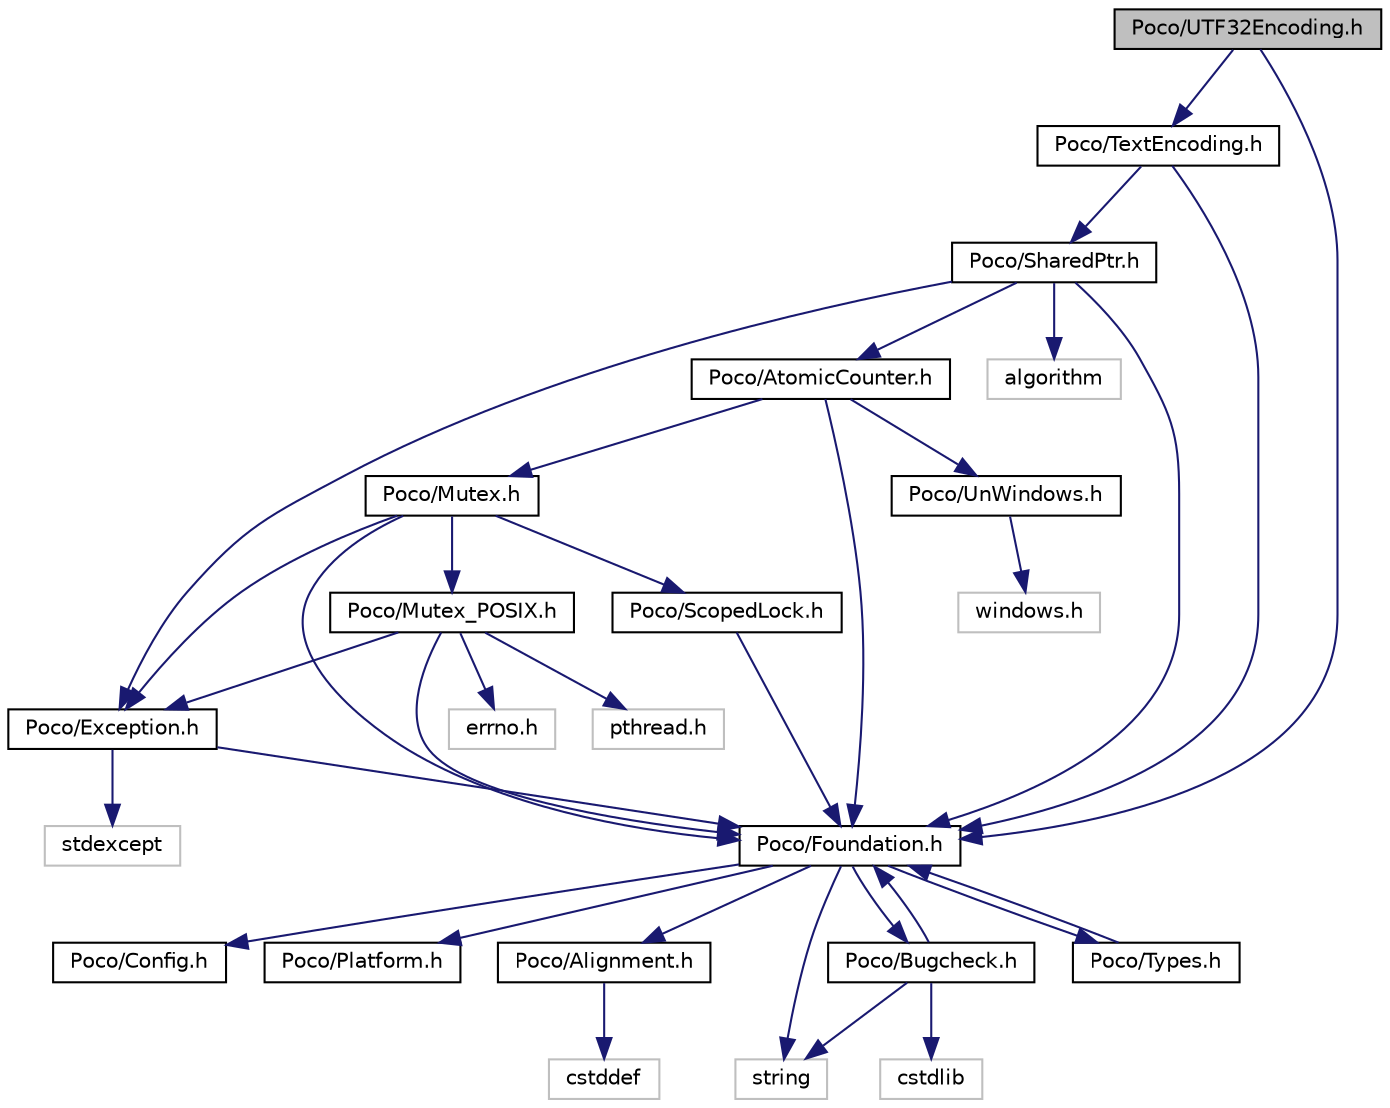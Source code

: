 digraph "Poco/UTF32Encoding.h"
{
 // LATEX_PDF_SIZE
  edge [fontname="Helvetica",fontsize="10",labelfontname="Helvetica",labelfontsize="10"];
  node [fontname="Helvetica",fontsize="10",shape=record];
  Node1 [label="Poco/UTF32Encoding.h",height=0.2,width=0.4,color="black", fillcolor="grey75", style="filled", fontcolor="black",tooltip=" "];
  Node1 -> Node2 [color="midnightblue",fontsize="10",style="solid",fontname="Helvetica"];
  Node2 [label="Poco/Foundation.h",height=0.2,width=0.4,color="black", fillcolor="white", style="filled",URL="$Foundation_8h.html",tooltip=" "];
  Node2 -> Node3 [color="midnightblue",fontsize="10",style="solid",fontname="Helvetica"];
  Node3 [label="Poco/Config.h",height=0.2,width=0.4,color="black", fillcolor="white", style="filled",URL="$Config_8h.html",tooltip=" "];
  Node2 -> Node4 [color="midnightblue",fontsize="10",style="solid",fontname="Helvetica"];
  Node4 [label="Poco/Platform.h",height=0.2,width=0.4,color="black", fillcolor="white", style="filled",URL="$Platform_8h.html",tooltip=" "];
  Node2 -> Node5 [color="midnightblue",fontsize="10",style="solid",fontname="Helvetica"];
  Node5 [label="Poco/Alignment.h",height=0.2,width=0.4,color="black", fillcolor="white", style="filled",URL="$Alignment_8h.html",tooltip=" "];
  Node5 -> Node6 [color="midnightblue",fontsize="10",style="solid",fontname="Helvetica"];
  Node6 [label="cstddef",height=0.2,width=0.4,color="grey75", fillcolor="white", style="filled",tooltip=" "];
  Node2 -> Node7 [color="midnightblue",fontsize="10",style="solid",fontname="Helvetica"];
  Node7 [label="Poco/Bugcheck.h",height=0.2,width=0.4,color="black", fillcolor="white", style="filled",URL="$Bugcheck_8h.html",tooltip=" "];
  Node7 -> Node2 [color="midnightblue",fontsize="10",style="solid",fontname="Helvetica"];
  Node7 -> Node8 [color="midnightblue",fontsize="10",style="solid",fontname="Helvetica"];
  Node8 [label="string",height=0.2,width=0.4,color="grey75", fillcolor="white", style="filled",tooltip=" "];
  Node7 -> Node9 [color="midnightblue",fontsize="10",style="solid",fontname="Helvetica"];
  Node9 [label="cstdlib",height=0.2,width=0.4,color="grey75", fillcolor="white", style="filled",tooltip=" "];
  Node2 -> Node10 [color="midnightblue",fontsize="10",style="solid",fontname="Helvetica"];
  Node10 [label="Poco/Types.h",height=0.2,width=0.4,color="black", fillcolor="white", style="filled",URL="$Types_8h.html",tooltip=" "];
  Node10 -> Node2 [color="midnightblue",fontsize="10",style="solid",fontname="Helvetica"];
  Node2 -> Node8 [color="midnightblue",fontsize="10",style="solid",fontname="Helvetica"];
  Node1 -> Node11 [color="midnightblue",fontsize="10",style="solid",fontname="Helvetica"];
  Node11 [label="Poco/TextEncoding.h",height=0.2,width=0.4,color="black", fillcolor="white", style="filled",URL="$TextEncoding_8h.html",tooltip=" "];
  Node11 -> Node2 [color="midnightblue",fontsize="10",style="solid",fontname="Helvetica"];
  Node11 -> Node12 [color="midnightblue",fontsize="10",style="solid",fontname="Helvetica"];
  Node12 [label="Poco/SharedPtr.h",height=0.2,width=0.4,color="black", fillcolor="white", style="filled",URL="$SharedPtr_8h.html",tooltip=" "];
  Node12 -> Node2 [color="midnightblue",fontsize="10",style="solid",fontname="Helvetica"];
  Node12 -> Node13 [color="midnightblue",fontsize="10",style="solid",fontname="Helvetica"];
  Node13 [label="Poco/Exception.h",height=0.2,width=0.4,color="black", fillcolor="white", style="filled",URL="$Exception_8h.html",tooltip=" "];
  Node13 -> Node2 [color="midnightblue",fontsize="10",style="solid",fontname="Helvetica"];
  Node13 -> Node14 [color="midnightblue",fontsize="10",style="solid",fontname="Helvetica"];
  Node14 [label="stdexcept",height=0.2,width=0.4,color="grey75", fillcolor="white", style="filled",tooltip=" "];
  Node12 -> Node15 [color="midnightblue",fontsize="10",style="solid",fontname="Helvetica"];
  Node15 [label="Poco/AtomicCounter.h",height=0.2,width=0.4,color="black", fillcolor="white", style="filled",URL="$AtomicCounter_8h.html",tooltip=" "];
  Node15 -> Node2 [color="midnightblue",fontsize="10",style="solid",fontname="Helvetica"];
  Node15 -> Node16 [color="midnightblue",fontsize="10",style="solid",fontname="Helvetica"];
  Node16 [label="Poco/UnWindows.h",height=0.2,width=0.4,color="black", fillcolor="white", style="filled",URL="$UnWindows_8h.html",tooltip=" "];
  Node16 -> Node17 [color="midnightblue",fontsize="10",style="solid",fontname="Helvetica"];
  Node17 [label="windows.h",height=0.2,width=0.4,color="grey75", fillcolor="white", style="filled",tooltip=" "];
  Node15 -> Node18 [color="midnightblue",fontsize="10",style="solid",fontname="Helvetica"];
  Node18 [label="Poco/Mutex.h",height=0.2,width=0.4,color="black", fillcolor="white", style="filled",URL="$Mutex_8h.html",tooltip=" "];
  Node18 -> Node2 [color="midnightblue",fontsize="10",style="solid",fontname="Helvetica"];
  Node18 -> Node13 [color="midnightblue",fontsize="10",style="solid",fontname="Helvetica"];
  Node18 -> Node19 [color="midnightblue",fontsize="10",style="solid",fontname="Helvetica"];
  Node19 [label="Poco/ScopedLock.h",height=0.2,width=0.4,color="black", fillcolor="white", style="filled",URL="$ScopedLock_8h.html",tooltip=" "];
  Node19 -> Node2 [color="midnightblue",fontsize="10",style="solid",fontname="Helvetica"];
  Node18 -> Node20 [color="midnightblue",fontsize="10",style="solid",fontname="Helvetica"];
  Node20 [label="Poco/Mutex_POSIX.h",height=0.2,width=0.4,color="black", fillcolor="white", style="filled",URL="$Mutex__POSIX_8h.html",tooltip=" "];
  Node20 -> Node2 [color="midnightblue",fontsize="10",style="solid",fontname="Helvetica"];
  Node20 -> Node13 [color="midnightblue",fontsize="10",style="solid",fontname="Helvetica"];
  Node20 -> Node21 [color="midnightblue",fontsize="10",style="solid",fontname="Helvetica"];
  Node21 [label="pthread.h",height=0.2,width=0.4,color="grey75", fillcolor="white", style="filled",tooltip=" "];
  Node20 -> Node22 [color="midnightblue",fontsize="10",style="solid",fontname="Helvetica"];
  Node22 [label="errno.h",height=0.2,width=0.4,color="grey75", fillcolor="white", style="filled",tooltip=" "];
  Node12 -> Node23 [color="midnightblue",fontsize="10",style="solid",fontname="Helvetica"];
  Node23 [label="algorithm",height=0.2,width=0.4,color="grey75", fillcolor="white", style="filled",tooltip=" "];
}
